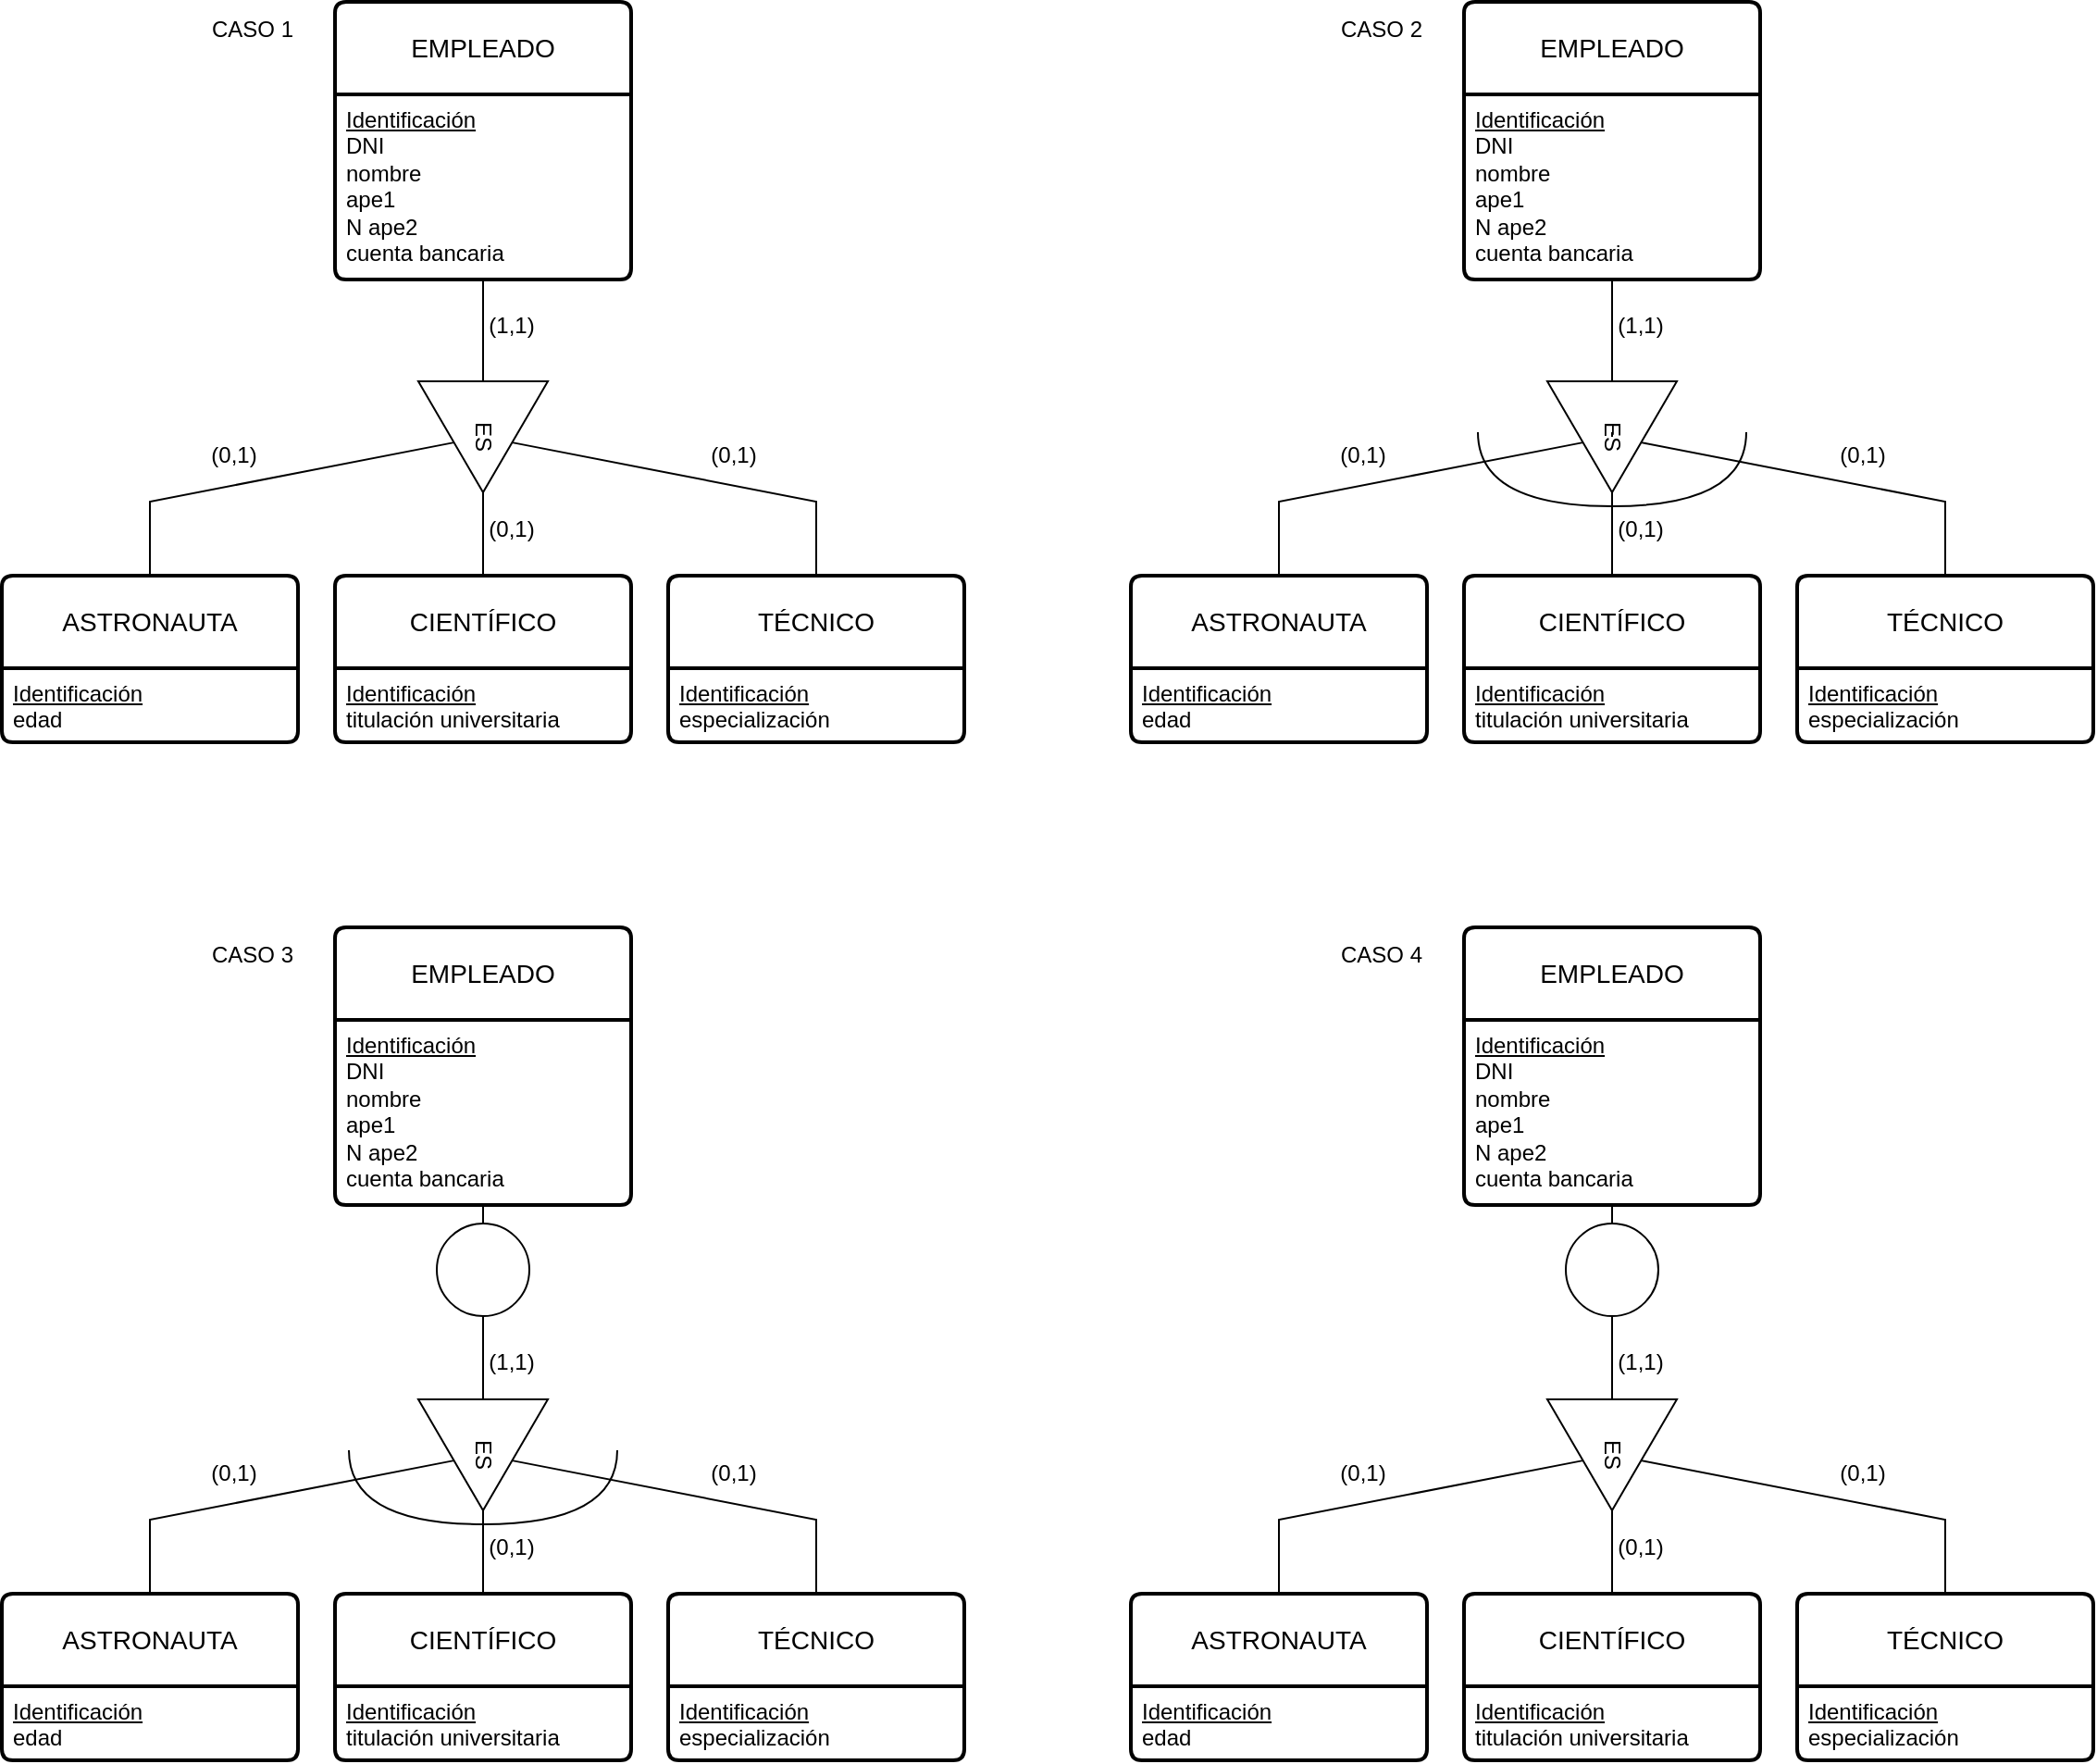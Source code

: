 <mxfile version="22.0.4" type="device">
  <diagram name="Página-1" id="NkRtwytaztAtiUdxz_mX">
    <mxGraphModel dx="1249" dy="1123" grid="1" gridSize="10" guides="1" tooltips="1" connect="1" arrows="1" fold="1" page="1" pageScale="1" pageWidth="827" pageHeight="1169" math="0" shadow="0">
      <root>
        <mxCell id="0" />
        <mxCell id="1" parent="0" />
        <mxCell id="gVqmGJSpinFARiFSLw0I-1" value="EMPLEADO" style="swimlane;childLayout=stackLayout;horizontal=1;startSize=50;horizontalStack=0;rounded=1;fontSize=14;fontStyle=0;strokeWidth=2;resizeParent=0;resizeLast=1;shadow=0;dashed=0;align=center;arcSize=4;whiteSpace=wrap;html=1;" vertex="1" parent="1">
          <mxGeometry x="330" y="10" width="160" height="150" as="geometry" />
        </mxCell>
        <mxCell id="gVqmGJSpinFARiFSLw0I-2" value="&lt;u&gt;Identificación&lt;br&gt;&lt;/u&gt;DNI&lt;br&gt;nombre&lt;br&gt;ape1&lt;br&gt;N ape2&lt;br&gt;cuenta bancaria&lt;br&gt;" style="align=left;strokeColor=none;fillColor=none;spacingLeft=4;fontSize=12;verticalAlign=top;resizable=0;rotatable=0;part=1;html=1;" vertex="1" parent="gVqmGJSpinFARiFSLw0I-1">
          <mxGeometry y="50" width="160" height="100" as="geometry" />
        </mxCell>
        <mxCell id="gVqmGJSpinFARiFSLw0I-3" value="ES" style="triangle;whiteSpace=wrap;html=1;rotation=90;" vertex="1" parent="1">
          <mxGeometry x="380" y="210" width="60" height="70" as="geometry" />
        </mxCell>
        <mxCell id="gVqmGJSpinFARiFSLw0I-5" value="" style="endArrow=none;html=1;rounded=0;" edge="1" parent="1" source="gVqmGJSpinFARiFSLw0I-1" target="gVqmGJSpinFARiFSLw0I-3">
          <mxGeometry relative="1" as="geometry">
            <mxPoint x="410" y="220" as="sourcePoint" />
            <mxPoint x="480" y="330" as="targetPoint" />
          </mxGeometry>
        </mxCell>
        <mxCell id="gVqmGJSpinFARiFSLw0I-7" value="CIENTÍFICO" style="swimlane;childLayout=stackLayout;horizontal=1;startSize=50;horizontalStack=0;rounded=1;fontSize=14;fontStyle=0;strokeWidth=2;resizeParent=0;resizeLast=1;shadow=0;dashed=0;align=center;arcSize=4;whiteSpace=wrap;html=1;" vertex="1" parent="1">
          <mxGeometry x="330" y="320" width="160" height="90" as="geometry" />
        </mxCell>
        <mxCell id="gVqmGJSpinFARiFSLw0I-8" value="&lt;u&gt;Identificación&lt;/u&gt;&lt;br&gt;titulación universitaria" style="align=left;strokeColor=none;fillColor=none;spacingLeft=4;fontSize=12;verticalAlign=top;resizable=0;rotatable=0;part=1;html=1;" vertex="1" parent="gVqmGJSpinFARiFSLw0I-7">
          <mxGeometry y="50" width="160" height="40" as="geometry" />
        </mxCell>
        <mxCell id="gVqmGJSpinFARiFSLw0I-10" value="ASTRONAUTA" style="swimlane;childLayout=stackLayout;horizontal=1;startSize=50;horizontalStack=0;rounded=1;fontSize=14;fontStyle=0;strokeWidth=2;resizeParent=0;resizeLast=1;shadow=0;dashed=0;align=center;arcSize=4;whiteSpace=wrap;html=1;" vertex="1" parent="1">
          <mxGeometry x="150" y="320" width="160" height="90" as="geometry" />
        </mxCell>
        <mxCell id="gVqmGJSpinFARiFSLw0I-11" value="&lt;u&gt;Identificación&lt;/u&gt;&lt;br&gt;edad" style="align=left;strokeColor=none;fillColor=none;spacingLeft=4;fontSize=12;verticalAlign=top;resizable=0;rotatable=0;part=1;html=1;" vertex="1" parent="gVqmGJSpinFARiFSLw0I-10">
          <mxGeometry y="50" width="160" height="40" as="geometry" />
        </mxCell>
        <mxCell id="gVqmGJSpinFARiFSLw0I-12" value="TÉCNICO" style="swimlane;childLayout=stackLayout;horizontal=1;startSize=50;horizontalStack=0;rounded=1;fontSize=14;fontStyle=0;strokeWidth=2;resizeParent=0;resizeLast=1;shadow=0;dashed=0;align=center;arcSize=4;whiteSpace=wrap;html=1;" vertex="1" parent="1">
          <mxGeometry x="510" y="320" width="160" height="90" as="geometry" />
        </mxCell>
        <mxCell id="gVqmGJSpinFARiFSLw0I-13" value="&lt;u&gt;Identificación&lt;/u&gt;&lt;br&gt;especialización" style="align=left;strokeColor=none;fillColor=none;spacingLeft=4;fontSize=12;verticalAlign=top;resizable=0;rotatable=0;part=1;html=1;" vertex="1" parent="gVqmGJSpinFARiFSLw0I-12">
          <mxGeometry y="50" width="160" height="40" as="geometry" />
        </mxCell>
        <mxCell id="gVqmGJSpinFARiFSLw0I-14" value="" style="endArrow=none;html=1;rounded=0;" edge="1" parent="1" source="gVqmGJSpinFARiFSLw0I-10" target="gVqmGJSpinFARiFSLw0I-3">
          <mxGeometry relative="1" as="geometry">
            <mxPoint x="320" y="280" as="sourcePoint" />
            <mxPoint x="480" y="280" as="targetPoint" />
            <Array as="points">
              <mxPoint x="230" y="280" />
            </Array>
          </mxGeometry>
        </mxCell>
        <mxCell id="gVqmGJSpinFARiFSLw0I-15" value="" style="endArrow=none;html=1;rounded=0;" edge="1" parent="1" source="gVqmGJSpinFARiFSLw0I-12" target="gVqmGJSpinFARiFSLw0I-3">
          <mxGeometry relative="1" as="geometry">
            <mxPoint x="240" y="330" as="sourcePoint" />
            <mxPoint x="404" y="258" as="targetPoint" />
            <Array as="points">
              <mxPoint x="590" y="280" />
            </Array>
          </mxGeometry>
        </mxCell>
        <mxCell id="gVqmGJSpinFARiFSLw0I-16" value="" style="endArrow=none;html=1;rounded=0;" edge="1" parent="1" source="gVqmGJSpinFARiFSLw0I-7" target="gVqmGJSpinFARiFSLw0I-3">
          <mxGeometry relative="1" as="geometry">
            <mxPoint x="250" y="340" as="sourcePoint" />
            <mxPoint x="414" y="268" as="targetPoint" />
            <Array as="points" />
          </mxGeometry>
        </mxCell>
        <mxCell id="gVqmGJSpinFARiFSLw0I-17" value="(0,1)" style="text;html=1;align=center;verticalAlign=middle;resizable=0;points=[];autosize=1;strokeColor=none;fillColor=none;" vertex="1" parent="1">
          <mxGeometry x="250" y="240" width="50" height="30" as="geometry" />
        </mxCell>
        <mxCell id="gVqmGJSpinFARiFSLw0I-18" value="(0,1)" style="text;html=1;align=center;verticalAlign=middle;resizable=0;points=[];autosize=1;strokeColor=none;fillColor=none;" vertex="1" parent="1">
          <mxGeometry x="400" y="280" width="50" height="30" as="geometry" />
        </mxCell>
        <mxCell id="gVqmGJSpinFARiFSLw0I-19" value="(0,1)" style="text;html=1;align=center;verticalAlign=middle;resizable=0;points=[];autosize=1;strokeColor=none;fillColor=none;" vertex="1" parent="1">
          <mxGeometry x="520" y="240" width="50" height="30" as="geometry" />
        </mxCell>
        <mxCell id="gVqmGJSpinFARiFSLw0I-20" value="(1,1)" style="text;html=1;align=center;verticalAlign=middle;resizable=0;points=[];autosize=1;strokeColor=none;fillColor=none;" vertex="1" parent="1">
          <mxGeometry x="400" y="170" width="50" height="30" as="geometry" />
        </mxCell>
        <mxCell id="gVqmGJSpinFARiFSLw0I-23" value="CASO 1" style="text;html=1;align=center;verticalAlign=middle;resizable=0;points=[];autosize=1;strokeColor=none;fillColor=none;" vertex="1" parent="1">
          <mxGeometry x="250" y="10" width="70" height="30" as="geometry" />
        </mxCell>
        <mxCell id="gVqmGJSpinFARiFSLw0I-24" value="EMPLEADO" style="swimlane;childLayout=stackLayout;horizontal=1;startSize=50;horizontalStack=0;rounded=1;fontSize=14;fontStyle=0;strokeWidth=2;resizeParent=0;resizeLast=1;shadow=0;dashed=0;align=center;arcSize=4;whiteSpace=wrap;html=1;" vertex="1" parent="1">
          <mxGeometry x="330" y="510" width="160" height="150" as="geometry" />
        </mxCell>
        <mxCell id="gVqmGJSpinFARiFSLw0I-25" value="&lt;u&gt;Identificación&lt;br&gt;&lt;/u&gt;DNI&lt;br&gt;nombre&lt;br&gt;ape1&lt;br&gt;N ape2&lt;br&gt;cuenta bancaria&lt;br&gt;" style="align=left;strokeColor=none;fillColor=none;spacingLeft=4;fontSize=12;verticalAlign=top;resizable=0;rotatable=0;part=1;html=1;" vertex="1" parent="gVqmGJSpinFARiFSLw0I-24">
          <mxGeometry y="50" width="160" height="100" as="geometry" />
        </mxCell>
        <mxCell id="gVqmGJSpinFARiFSLw0I-26" value="ES" style="triangle;whiteSpace=wrap;html=1;rotation=90;" vertex="1" parent="1">
          <mxGeometry x="380" y="760" width="60" height="70" as="geometry" />
        </mxCell>
        <mxCell id="gVqmGJSpinFARiFSLw0I-27" value="" style="endArrow=none;html=1;rounded=0;" edge="1" parent="1" source="gVqmGJSpinFARiFSLw0I-29" target="gVqmGJSpinFARiFSLw0I-26">
          <mxGeometry relative="1" as="geometry">
            <mxPoint x="320" y="830" as="sourcePoint" />
            <mxPoint x="480" y="830" as="targetPoint" />
          </mxGeometry>
        </mxCell>
        <mxCell id="gVqmGJSpinFARiFSLw0I-28" value="" style="endArrow=none;html=1;rounded=0;" edge="1" parent="1" source="gVqmGJSpinFARiFSLw0I-24" target="gVqmGJSpinFARiFSLw0I-29">
          <mxGeometry relative="1" as="geometry">
            <mxPoint x="410" y="660" as="sourcePoint" />
            <mxPoint x="410" y="765" as="targetPoint" />
          </mxGeometry>
        </mxCell>
        <mxCell id="gVqmGJSpinFARiFSLw0I-29" value="" style="ellipse;whiteSpace=wrap;html=1;aspect=fixed;" vertex="1" parent="1">
          <mxGeometry x="385" y="670" width="50" height="50" as="geometry" />
        </mxCell>
        <mxCell id="gVqmGJSpinFARiFSLw0I-30" value="CIENTÍFICO" style="swimlane;childLayout=stackLayout;horizontal=1;startSize=50;horizontalStack=0;rounded=1;fontSize=14;fontStyle=0;strokeWidth=2;resizeParent=0;resizeLast=1;shadow=0;dashed=0;align=center;arcSize=4;whiteSpace=wrap;html=1;" vertex="1" parent="1">
          <mxGeometry x="330" y="870" width="160" height="90" as="geometry" />
        </mxCell>
        <mxCell id="gVqmGJSpinFARiFSLw0I-31" value="&lt;u&gt;Identificación&lt;/u&gt;&lt;br&gt;titulación universitaria" style="align=left;strokeColor=none;fillColor=none;spacingLeft=4;fontSize=12;verticalAlign=top;resizable=0;rotatable=0;part=1;html=1;" vertex="1" parent="gVqmGJSpinFARiFSLw0I-30">
          <mxGeometry y="50" width="160" height="40" as="geometry" />
        </mxCell>
        <mxCell id="gVqmGJSpinFARiFSLw0I-32" value="ASTRONAUTA" style="swimlane;childLayout=stackLayout;horizontal=1;startSize=50;horizontalStack=0;rounded=1;fontSize=14;fontStyle=0;strokeWidth=2;resizeParent=0;resizeLast=1;shadow=0;dashed=0;align=center;arcSize=4;whiteSpace=wrap;html=1;" vertex="1" parent="1">
          <mxGeometry x="150" y="870" width="160" height="90" as="geometry" />
        </mxCell>
        <mxCell id="gVqmGJSpinFARiFSLw0I-33" value="&lt;u&gt;Identificación&lt;/u&gt;&lt;br&gt;edad" style="align=left;strokeColor=none;fillColor=none;spacingLeft=4;fontSize=12;verticalAlign=top;resizable=0;rotatable=0;part=1;html=1;" vertex="1" parent="gVqmGJSpinFARiFSLw0I-32">
          <mxGeometry y="50" width="160" height="40" as="geometry" />
        </mxCell>
        <mxCell id="gVqmGJSpinFARiFSLw0I-34" value="TÉCNICO" style="swimlane;childLayout=stackLayout;horizontal=1;startSize=50;horizontalStack=0;rounded=1;fontSize=14;fontStyle=0;strokeWidth=2;resizeParent=0;resizeLast=1;shadow=0;dashed=0;align=center;arcSize=4;whiteSpace=wrap;html=1;" vertex="1" parent="1">
          <mxGeometry x="510" y="870" width="160" height="90" as="geometry" />
        </mxCell>
        <mxCell id="gVqmGJSpinFARiFSLw0I-35" value="&lt;u&gt;Identificación&lt;/u&gt;&lt;br&gt;especialización" style="align=left;strokeColor=none;fillColor=none;spacingLeft=4;fontSize=12;verticalAlign=top;resizable=0;rotatable=0;part=1;html=1;" vertex="1" parent="gVqmGJSpinFARiFSLw0I-34">
          <mxGeometry y="50" width="160" height="40" as="geometry" />
        </mxCell>
        <mxCell id="gVqmGJSpinFARiFSLw0I-36" value="" style="endArrow=none;html=1;rounded=0;" edge="1" parent="1" source="gVqmGJSpinFARiFSLw0I-32" target="gVqmGJSpinFARiFSLw0I-26">
          <mxGeometry relative="1" as="geometry">
            <mxPoint x="320" y="830" as="sourcePoint" />
            <mxPoint x="480" y="830" as="targetPoint" />
            <Array as="points">
              <mxPoint x="230" y="830" />
            </Array>
          </mxGeometry>
        </mxCell>
        <mxCell id="gVqmGJSpinFARiFSLw0I-37" value="" style="endArrow=none;html=1;rounded=0;" edge="1" parent="1" source="gVqmGJSpinFARiFSLw0I-34" target="gVqmGJSpinFARiFSLw0I-26">
          <mxGeometry relative="1" as="geometry">
            <mxPoint x="240" y="880" as="sourcePoint" />
            <mxPoint x="404" y="808" as="targetPoint" />
            <Array as="points">
              <mxPoint x="590" y="830" />
            </Array>
          </mxGeometry>
        </mxCell>
        <mxCell id="gVqmGJSpinFARiFSLw0I-38" value="" style="endArrow=none;html=1;rounded=0;" edge="1" parent="1" source="gVqmGJSpinFARiFSLw0I-30" target="gVqmGJSpinFARiFSLw0I-26">
          <mxGeometry relative="1" as="geometry">
            <mxPoint x="250" y="890" as="sourcePoint" />
            <mxPoint x="414" y="818" as="targetPoint" />
            <Array as="points" />
          </mxGeometry>
        </mxCell>
        <mxCell id="gVqmGJSpinFARiFSLw0I-39" value="(0,1)" style="text;html=1;align=center;verticalAlign=middle;resizable=0;points=[];autosize=1;strokeColor=none;fillColor=none;" vertex="1" parent="1">
          <mxGeometry x="250" y="790" width="50" height="30" as="geometry" />
        </mxCell>
        <mxCell id="gVqmGJSpinFARiFSLw0I-40" value="(0,1)" style="text;html=1;align=center;verticalAlign=middle;resizable=0;points=[];autosize=1;strokeColor=none;fillColor=none;" vertex="1" parent="1">
          <mxGeometry x="400" y="830" width="50" height="30" as="geometry" />
        </mxCell>
        <mxCell id="gVqmGJSpinFARiFSLw0I-41" value="(0,1)" style="text;html=1;align=center;verticalAlign=middle;resizable=0;points=[];autosize=1;strokeColor=none;fillColor=none;" vertex="1" parent="1">
          <mxGeometry x="520" y="790" width="50" height="30" as="geometry" />
        </mxCell>
        <mxCell id="gVqmGJSpinFARiFSLw0I-42" value="(1,1)" style="text;html=1;align=center;verticalAlign=middle;resizable=0;points=[];autosize=1;strokeColor=none;fillColor=none;" vertex="1" parent="1">
          <mxGeometry x="400" y="730" width="50" height="30" as="geometry" />
        </mxCell>
        <mxCell id="gVqmGJSpinFARiFSLw0I-43" value="" style="shape=requiredInterface;html=1;verticalLabelPosition=bottom;sketch=0;rotation=90;" vertex="1" parent="1">
          <mxGeometry x="390" y="740" width="40" height="145" as="geometry" />
        </mxCell>
        <mxCell id="gVqmGJSpinFARiFSLw0I-45" value="CASO 3" style="text;html=1;align=center;verticalAlign=middle;resizable=0;points=[];autosize=1;strokeColor=none;fillColor=none;" vertex="1" parent="1">
          <mxGeometry x="250" y="510" width="70" height="30" as="geometry" />
        </mxCell>
        <mxCell id="gVqmGJSpinFARiFSLw0I-86" value="EMPLEADO" style="swimlane;childLayout=stackLayout;horizontal=1;startSize=50;horizontalStack=0;rounded=1;fontSize=14;fontStyle=0;strokeWidth=2;resizeParent=0;resizeLast=1;shadow=0;dashed=0;align=center;arcSize=4;whiteSpace=wrap;html=1;" vertex="1" parent="1">
          <mxGeometry x="940" y="10" width="160" height="150" as="geometry" />
        </mxCell>
        <mxCell id="gVqmGJSpinFARiFSLw0I-87" value="&lt;u&gt;Identificación&lt;br&gt;&lt;/u&gt;DNI&lt;br&gt;nombre&lt;br&gt;ape1&lt;br&gt;N ape2&lt;br&gt;cuenta bancaria&lt;br&gt;" style="align=left;strokeColor=none;fillColor=none;spacingLeft=4;fontSize=12;verticalAlign=top;resizable=0;rotatable=0;part=1;html=1;" vertex="1" parent="gVqmGJSpinFARiFSLw0I-86">
          <mxGeometry y="50" width="160" height="100" as="geometry" />
        </mxCell>
        <mxCell id="gVqmGJSpinFARiFSLw0I-88" value="ES" style="triangle;whiteSpace=wrap;html=1;rotation=90;" vertex="1" parent="1">
          <mxGeometry x="990" y="210" width="60" height="70" as="geometry" />
        </mxCell>
        <mxCell id="gVqmGJSpinFARiFSLw0I-89" value="" style="endArrow=none;html=1;rounded=0;" edge="1" parent="1" source="gVqmGJSpinFARiFSLw0I-86" target="gVqmGJSpinFARiFSLw0I-88">
          <mxGeometry relative="1" as="geometry">
            <mxPoint x="1020" y="220" as="sourcePoint" />
            <mxPoint x="1090" y="330" as="targetPoint" />
          </mxGeometry>
        </mxCell>
        <mxCell id="gVqmGJSpinFARiFSLw0I-90" value="CIENTÍFICO" style="swimlane;childLayout=stackLayout;horizontal=1;startSize=50;horizontalStack=0;rounded=1;fontSize=14;fontStyle=0;strokeWidth=2;resizeParent=0;resizeLast=1;shadow=0;dashed=0;align=center;arcSize=4;whiteSpace=wrap;html=1;" vertex="1" parent="1">
          <mxGeometry x="940" y="320" width="160" height="90" as="geometry" />
        </mxCell>
        <mxCell id="gVqmGJSpinFARiFSLw0I-91" value="&lt;u&gt;Identificación&lt;/u&gt;&lt;br&gt;titulación universitaria" style="align=left;strokeColor=none;fillColor=none;spacingLeft=4;fontSize=12;verticalAlign=top;resizable=0;rotatable=0;part=1;html=1;" vertex="1" parent="gVqmGJSpinFARiFSLw0I-90">
          <mxGeometry y="50" width="160" height="40" as="geometry" />
        </mxCell>
        <mxCell id="gVqmGJSpinFARiFSLw0I-92" value="ASTRONAUTA" style="swimlane;childLayout=stackLayout;horizontal=1;startSize=50;horizontalStack=0;rounded=1;fontSize=14;fontStyle=0;strokeWidth=2;resizeParent=0;resizeLast=1;shadow=0;dashed=0;align=center;arcSize=4;whiteSpace=wrap;html=1;" vertex="1" parent="1">
          <mxGeometry x="760" y="320" width="160" height="90" as="geometry" />
        </mxCell>
        <mxCell id="gVqmGJSpinFARiFSLw0I-93" value="&lt;u&gt;Identificación&lt;/u&gt;&lt;br&gt;edad" style="align=left;strokeColor=none;fillColor=none;spacingLeft=4;fontSize=12;verticalAlign=top;resizable=0;rotatable=0;part=1;html=1;" vertex="1" parent="gVqmGJSpinFARiFSLw0I-92">
          <mxGeometry y="50" width="160" height="40" as="geometry" />
        </mxCell>
        <mxCell id="gVqmGJSpinFARiFSLw0I-94" value="TÉCNICO" style="swimlane;childLayout=stackLayout;horizontal=1;startSize=50;horizontalStack=0;rounded=1;fontSize=14;fontStyle=0;strokeWidth=2;resizeParent=0;resizeLast=1;shadow=0;dashed=0;align=center;arcSize=4;whiteSpace=wrap;html=1;" vertex="1" parent="1">
          <mxGeometry x="1120" y="320" width="160" height="90" as="geometry" />
        </mxCell>
        <mxCell id="gVqmGJSpinFARiFSLw0I-95" value="&lt;u&gt;Identificación&lt;/u&gt;&lt;br&gt;especialización" style="align=left;strokeColor=none;fillColor=none;spacingLeft=4;fontSize=12;verticalAlign=top;resizable=0;rotatable=0;part=1;html=1;" vertex="1" parent="gVqmGJSpinFARiFSLw0I-94">
          <mxGeometry y="50" width="160" height="40" as="geometry" />
        </mxCell>
        <mxCell id="gVqmGJSpinFARiFSLw0I-96" value="" style="endArrow=none;html=1;rounded=0;" edge="1" parent="1" source="gVqmGJSpinFARiFSLw0I-92" target="gVqmGJSpinFARiFSLw0I-88">
          <mxGeometry relative="1" as="geometry">
            <mxPoint x="930" y="280" as="sourcePoint" />
            <mxPoint x="1090" y="280" as="targetPoint" />
            <Array as="points">
              <mxPoint x="840" y="280" />
            </Array>
          </mxGeometry>
        </mxCell>
        <mxCell id="gVqmGJSpinFARiFSLw0I-97" value="" style="endArrow=none;html=1;rounded=0;" edge="1" parent="1" source="gVqmGJSpinFARiFSLw0I-125" target="gVqmGJSpinFARiFSLw0I-88">
          <mxGeometry relative="1" as="geometry">
            <mxPoint x="850" y="330" as="sourcePoint" />
            <mxPoint x="1014" y="258" as="targetPoint" />
            <Array as="points" />
          </mxGeometry>
        </mxCell>
        <mxCell id="gVqmGJSpinFARiFSLw0I-98" value="" style="endArrow=none;html=1;rounded=0;" edge="1" parent="1" source="gVqmGJSpinFARiFSLw0I-90" target="gVqmGJSpinFARiFSLw0I-88">
          <mxGeometry relative="1" as="geometry">
            <mxPoint x="860" y="340" as="sourcePoint" />
            <mxPoint x="1024" y="268" as="targetPoint" />
            <Array as="points" />
          </mxGeometry>
        </mxCell>
        <mxCell id="gVqmGJSpinFARiFSLw0I-99" value="(0,1)" style="text;html=1;align=center;verticalAlign=middle;resizable=0;points=[];autosize=1;strokeColor=none;fillColor=none;" vertex="1" parent="1">
          <mxGeometry x="860" y="240" width="50" height="30" as="geometry" />
        </mxCell>
        <mxCell id="gVqmGJSpinFARiFSLw0I-100" value="(0,1)" style="text;html=1;align=center;verticalAlign=middle;resizable=0;points=[];autosize=1;strokeColor=none;fillColor=none;" vertex="1" parent="1">
          <mxGeometry x="1010" y="280" width="50" height="30" as="geometry" />
        </mxCell>
        <mxCell id="gVqmGJSpinFARiFSLw0I-101" value="(0,1)" style="text;html=1;align=center;verticalAlign=middle;resizable=0;points=[];autosize=1;strokeColor=none;fillColor=none;" vertex="1" parent="1">
          <mxGeometry x="1130" y="240" width="50" height="30" as="geometry" />
        </mxCell>
        <mxCell id="gVqmGJSpinFARiFSLw0I-102" value="(1,1)" style="text;html=1;align=center;verticalAlign=middle;resizable=0;points=[];autosize=1;strokeColor=none;fillColor=none;" vertex="1" parent="1">
          <mxGeometry x="1010" y="170" width="50" height="30" as="geometry" />
        </mxCell>
        <mxCell id="gVqmGJSpinFARiFSLw0I-103" value="CASO 2" style="text;html=1;align=center;verticalAlign=middle;resizable=0;points=[];autosize=1;strokeColor=none;fillColor=none;" vertex="1" parent="1">
          <mxGeometry x="860" y="10" width="70" height="30" as="geometry" />
        </mxCell>
        <mxCell id="gVqmGJSpinFARiFSLw0I-104" value="EMPLEADO" style="swimlane;childLayout=stackLayout;horizontal=1;startSize=50;horizontalStack=0;rounded=1;fontSize=14;fontStyle=0;strokeWidth=2;resizeParent=0;resizeLast=1;shadow=0;dashed=0;align=center;arcSize=4;whiteSpace=wrap;html=1;" vertex="1" parent="1">
          <mxGeometry x="940" y="510" width="160" height="150" as="geometry" />
        </mxCell>
        <mxCell id="gVqmGJSpinFARiFSLw0I-105" value="&lt;u&gt;Identificación&lt;br&gt;&lt;/u&gt;DNI&lt;br&gt;nombre&lt;br&gt;ape1&lt;br&gt;N ape2&lt;br&gt;cuenta bancaria&lt;br&gt;" style="align=left;strokeColor=none;fillColor=none;spacingLeft=4;fontSize=12;verticalAlign=top;resizable=0;rotatable=0;part=1;html=1;" vertex="1" parent="gVqmGJSpinFARiFSLw0I-104">
          <mxGeometry y="50" width="160" height="100" as="geometry" />
        </mxCell>
        <mxCell id="gVqmGJSpinFARiFSLw0I-106" value="ES" style="triangle;whiteSpace=wrap;html=1;rotation=90;" vertex="1" parent="1">
          <mxGeometry x="990" y="760" width="60" height="70" as="geometry" />
        </mxCell>
        <mxCell id="gVqmGJSpinFARiFSLw0I-107" value="" style="endArrow=none;html=1;rounded=0;" edge="1" parent="1" source="gVqmGJSpinFARiFSLw0I-109" target="gVqmGJSpinFARiFSLw0I-106">
          <mxGeometry relative="1" as="geometry">
            <mxPoint x="930" y="830" as="sourcePoint" />
            <mxPoint x="1090" y="830" as="targetPoint" />
          </mxGeometry>
        </mxCell>
        <mxCell id="gVqmGJSpinFARiFSLw0I-108" value="" style="endArrow=none;html=1;rounded=0;" edge="1" parent="1" source="gVqmGJSpinFARiFSLw0I-104" target="gVqmGJSpinFARiFSLw0I-109">
          <mxGeometry relative="1" as="geometry">
            <mxPoint x="1020" y="660" as="sourcePoint" />
            <mxPoint x="1020" y="765" as="targetPoint" />
          </mxGeometry>
        </mxCell>
        <mxCell id="gVqmGJSpinFARiFSLw0I-109" value="" style="ellipse;whiteSpace=wrap;html=1;aspect=fixed;" vertex="1" parent="1">
          <mxGeometry x="995" y="670" width="50" height="50" as="geometry" />
        </mxCell>
        <mxCell id="gVqmGJSpinFARiFSLw0I-110" value="CIENTÍFICO" style="swimlane;childLayout=stackLayout;horizontal=1;startSize=50;horizontalStack=0;rounded=1;fontSize=14;fontStyle=0;strokeWidth=2;resizeParent=0;resizeLast=1;shadow=0;dashed=0;align=center;arcSize=4;whiteSpace=wrap;html=1;" vertex="1" parent="1">
          <mxGeometry x="940" y="870" width="160" height="90" as="geometry" />
        </mxCell>
        <mxCell id="gVqmGJSpinFARiFSLw0I-111" value="&lt;u&gt;Identificación&lt;/u&gt;&lt;br&gt;titulación universitaria" style="align=left;strokeColor=none;fillColor=none;spacingLeft=4;fontSize=12;verticalAlign=top;resizable=0;rotatable=0;part=1;html=1;" vertex="1" parent="gVqmGJSpinFARiFSLw0I-110">
          <mxGeometry y="50" width="160" height="40" as="geometry" />
        </mxCell>
        <mxCell id="gVqmGJSpinFARiFSLw0I-112" value="ASTRONAUTA" style="swimlane;childLayout=stackLayout;horizontal=1;startSize=50;horizontalStack=0;rounded=1;fontSize=14;fontStyle=0;strokeWidth=2;resizeParent=0;resizeLast=1;shadow=0;dashed=0;align=center;arcSize=4;whiteSpace=wrap;html=1;" vertex="1" parent="1">
          <mxGeometry x="760" y="870" width="160" height="90" as="geometry" />
        </mxCell>
        <mxCell id="gVqmGJSpinFARiFSLw0I-113" value="&lt;u&gt;Identificación&lt;/u&gt;&lt;br&gt;edad" style="align=left;strokeColor=none;fillColor=none;spacingLeft=4;fontSize=12;verticalAlign=top;resizable=0;rotatable=0;part=1;html=1;" vertex="1" parent="gVqmGJSpinFARiFSLw0I-112">
          <mxGeometry y="50" width="160" height="40" as="geometry" />
        </mxCell>
        <mxCell id="gVqmGJSpinFARiFSLw0I-114" value="TÉCNICO" style="swimlane;childLayout=stackLayout;horizontal=1;startSize=50;horizontalStack=0;rounded=1;fontSize=14;fontStyle=0;strokeWidth=2;resizeParent=0;resizeLast=1;shadow=0;dashed=0;align=center;arcSize=4;whiteSpace=wrap;html=1;" vertex="1" parent="1">
          <mxGeometry x="1120" y="870" width="160" height="90" as="geometry" />
        </mxCell>
        <mxCell id="gVqmGJSpinFARiFSLw0I-115" value="&lt;u&gt;Identificación&lt;/u&gt;&lt;br&gt;especialización" style="align=left;strokeColor=none;fillColor=none;spacingLeft=4;fontSize=12;verticalAlign=top;resizable=0;rotatable=0;part=1;html=1;" vertex="1" parent="gVqmGJSpinFARiFSLw0I-114">
          <mxGeometry y="50" width="160" height="40" as="geometry" />
        </mxCell>
        <mxCell id="gVqmGJSpinFARiFSLw0I-116" value="" style="endArrow=none;html=1;rounded=0;" edge="1" parent="1" source="gVqmGJSpinFARiFSLw0I-112" target="gVqmGJSpinFARiFSLw0I-106">
          <mxGeometry relative="1" as="geometry">
            <mxPoint x="930" y="830" as="sourcePoint" />
            <mxPoint x="1090" y="830" as="targetPoint" />
            <Array as="points">
              <mxPoint x="840" y="830" />
            </Array>
          </mxGeometry>
        </mxCell>
        <mxCell id="gVqmGJSpinFARiFSLw0I-117" value="" style="endArrow=none;html=1;rounded=0;" edge="1" parent="1" source="gVqmGJSpinFARiFSLw0I-114" target="gVqmGJSpinFARiFSLw0I-106">
          <mxGeometry relative="1" as="geometry">
            <mxPoint x="850" y="880" as="sourcePoint" />
            <mxPoint x="1014" y="808" as="targetPoint" />
            <Array as="points">
              <mxPoint x="1200" y="830" />
            </Array>
          </mxGeometry>
        </mxCell>
        <mxCell id="gVqmGJSpinFARiFSLw0I-118" value="" style="endArrow=none;html=1;rounded=0;" edge="1" parent="1" source="gVqmGJSpinFARiFSLw0I-110" target="gVqmGJSpinFARiFSLw0I-106">
          <mxGeometry relative="1" as="geometry">
            <mxPoint x="860" y="890" as="sourcePoint" />
            <mxPoint x="1024" y="818" as="targetPoint" />
            <Array as="points" />
          </mxGeometry>
        </mxCell>
        <mxCell id="gVqmGJSpinFARiFSLw0I-119" value="(0,1)" style="text;html=1;align=center;verticalAlign=middle;resizable=0;points=[];autosize=1;strokeColor=none;fillColor=none;" vertex="1" parent="1">
          <mxGeometry x="860" y="790" width="50" height="30" as="geometry" />
        </mxCell>
        <mxCell id="gVqmGJSpinFARiFSLw0I-120" value="(0,1)" style="text;html=1;align=center;verticalAlign=middle;resizable=0;points=[];autosize=1;strokeColor=none;fillColor=none;" vertex="1" parent="1">
          <mxGeometry x="1010" y="830" width="50" height="30" as="geometry" />
        </mxCell>
        <mxCell id="gVqmGJSpinFARiFSLw0I-121" value="(0,1)" style="text;html=1;align=center;verticalAlign=middle;resizable=0;points=[];autosize=1;strokeColor=none;fillColor=none;" vertex="1" parent="1">
          <mxGeometry x="1130" y="790" width="50" height="30" as="geometry" />
        </mxCell>
        <mxCell id="gVqmGJSpinFARiFSLw0I-122" value="(1,1)" style="text;html=1;align=center;verticalAlign=middle;resizable=0;points=[];autosize=1;strokeColor=none;fillColor=none;" vertex="1" parent="1">
          <mxGeometry x="1010" y="730" width="50" height="30" as="geometry" />
        </mxCell>
        <mxCell id="gVqmGJSpinFARiFSLw0I-124" value="CASO 4" style="text;html=1;align=center;verticalAlign=middle;resizable=0;points=[];autosize=1;strokeColor=none;fillColor=none;" vertex="1" parent="1">
          <mxGeometry x="860" y="510" width="70" height="30" as="geometry" />
        </mxCell>
        <mxCell id="gVqmGJSpinFARiFSLw0I-126" value="" style="endArrow=none;html=1;rounded=0;" edge="1" parent="1" source="gVqmGJSpinFARiFSLw0I-94" target="gVqmGJSpinFARiFSLw0I-88">
          <mxGeometry relative="1" as="geometry">
            <mxPoint x="1200" y="320" as="sourcePoint" />
            <mxPoint x="1036" y="248" as="targetPoint" />
            <Array as="points">
              <mxPoint x="1200" y="280" />
            </Array>
          </mxGeometry>
        </mxCell>
        <mxCell id="gVqmGJSpinFARiFSLw0I-125" value="" style="shape=requiredInterface;html=1;verticalLabelPosition=bottom;sketch=0;rotation=90;" vertex="1" parent="1">
          <mxGeometry x="1000" y="190" width="40" height="145" as="geometry" />
        </mxCell>
      </root>
    </mxGraphModel>
  </diagram>
</mxfile>
